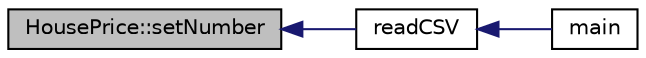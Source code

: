 digraph "HousePrice::setNumber"
{
  bgcolor="transparent";
  edge [fontname="Helvetica",fontsize="10",labelfontname="Helvetica",labelfontsize="10"];
  node [fontname="Helvetica",fontsize="10",shape=record];
  rankdir="LR";
  Node38 [label="HousePrice::setNumber",height=0.2,width=0.4,color="black", fillcolor="grey75", style="filled", fontcolor="black"];
  Node38 -> Node39 [dir="back",color="midnightblue",fontsize="10",style="solid"];
  Node39 [label="readCSV",height=0.2,width=0.4,color="black",URL="$_house_func_8h.html#a8ed79457fa6e38860fadb3e4335f3ef2"];
  Node39 -> Node40 [dir="back",color="midnightblue",fontsize="10",style="solid"];
  Node40 [label="main",height=0.2,width=0.4,color="black",URL="$main_8cpp.html#a0ddf1224851353fc92bfbff6f499fa97"];
}

